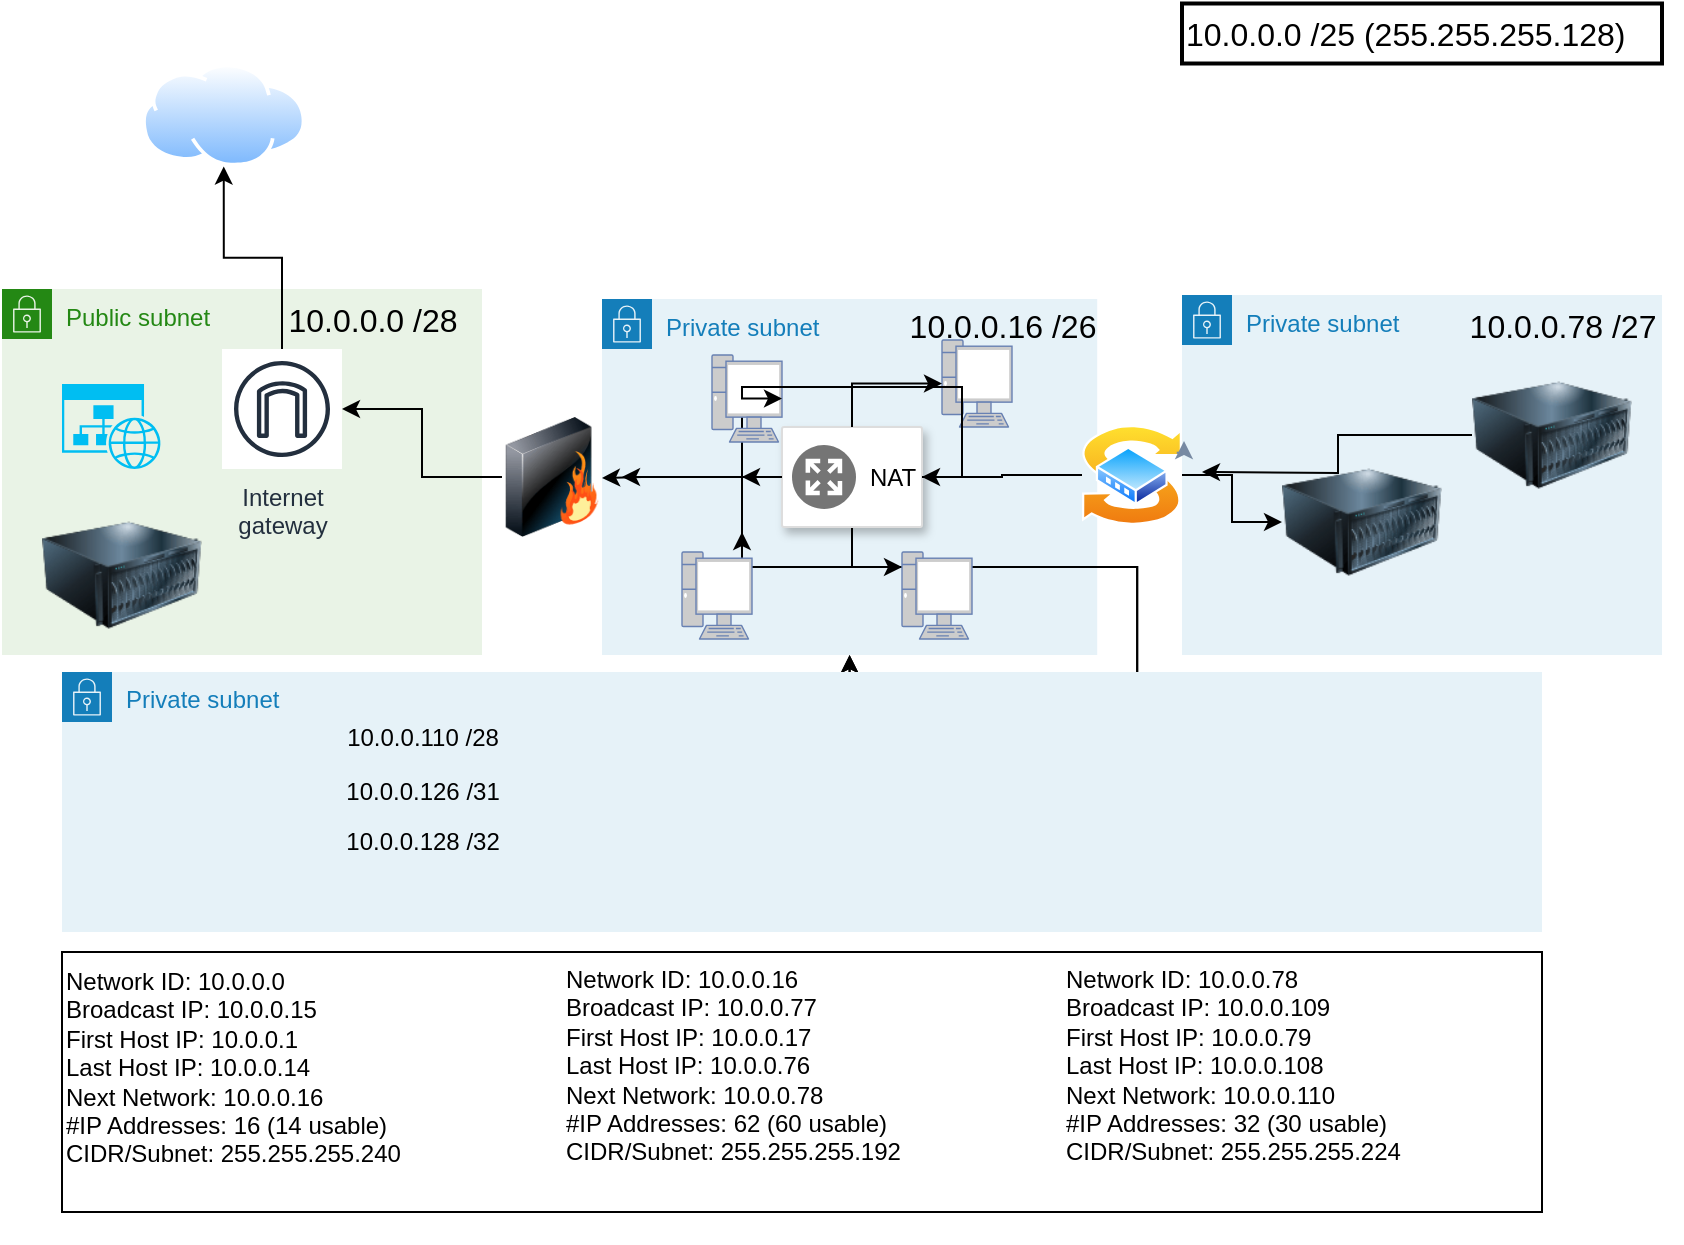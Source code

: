 <mxfile version="22.0.8" type="device">
  <diagram name="Page-1" id="WL5W1BZb5OcV6VFIinlh">
    <mxGraphModel dx="1434" dy="782" grid="1" gridSize="10" guides="1" tooltips="1" connect="1" arrows="1" fold="1" page="1" pageScale="1" pageWidth="850" pageHeight="1100" math="0" shadow="0">
      <root>
        <mxCell id="0" />
        <mxCell id="1" parent="0" />
        <mxCell id="qdGadfVMmMvmhLRLZwXe-2" value="Private subnet" style="points=[[0,0],[0.25,0],[0.5,0],[0.75,0],[1,0],[1,0.25],[1,0.5],[1,0.75],[1,1],[0.75,1],[0.5,1],[0.25,1],[0,1],[0,0.75],[0,0.5],[0,0.25]];outlineConnect=0;gradientColor=none;html=1;whiteSpace=wrap;fontSize=12;fontStyle=0;container=1;pointerEvents=0;collapsible=0;recursiveResize=0;shape=mxgraph.aws4.group;grIcon=mxgraph.aws4.group_security_group;grStroke=0;strokeColor=#147EBA;fillColor=#E6F2F8;verticalAlign=top;align=left;spacingLeft=30;fontColor=#147EBA;dashed=0;" parent="1" vertex="1">
          <mxGeometry x="310" y="153.5" width="247.61" height="178" as="geometry" />
        </mxCell>
        <mxCell id="BDSfAUAeIXNuUzZKEi_P-21" style="edgeStyle=orthogonalEdgeStyle;rounded=0;orthogonalLoop=1;jettySize=auto;html=1;" edge="1" parent="qdGadfVMmMvmhLRLZwXe-2" source="qdGadfVMmMvmhLRLZwXe-59">
          <mxGeometry relative="1" as="geometry">
            <mxPoint x="10" y="89" as="targetPoint" />
          </mxGeometry>
        </mxCell>
        <mxCell id="BDSfAUAeIXNuUzZKEi_P-22" style="edgeStyle=orthogonalEdgeStyle;rounded=0;orthogonalLoop=1;jettySize=auto;html=1;" edge="1" parent="qdGadfVMmMvmhLRLZwXe-2" source="qdGadfVMmMvmhLRLZwXe-59" target="BDSfAUAeIXNuUzZKEi_P-7">
          <mxGeometry relative="1" as="geometry">
            <Array as="points">
              <mxPoint x="125" y="134" />
            </Array>
          </mxGeometry>
        </mxCell>
        <mxCell id="BDSfAUAeIXNuUzZKEi_P-25" style="edgeStyle=orthogonalEdgeStyle;rounded=0;orthogonalLoop=1;jettySize=auto;html=1;" edge="1" parent="qdGadfVMmMvmhLRLZwXe-2" source="qdGadfVMmMvmhLRLZwXe-59">
          <mxGeometry relative="1" as="geometry">
            <mxPoint x="70" y="116.5" as="targetPoint" />
          </mxGeometry>
        </mxCell>
        <mxCell id="BDSfAUAeIXNuUzZKEi_P-29" style="edgeStyle=orthogonalEdgeStyle;rounded=0;orthogonalLoop=1;jettySize=auto;html=1;" edge="1" parent="qdGadfVMmMvmhLRLZwXe-2" source="qdGadfVMmMvmhLRLZwXe-59" target="qdGadfVMmMvmhLRLZwXe-2">
          <mxGeometry relative="1" as="geometry" />
        </mxCell>
        <mxCell id="BDSfAUAeIXNuUzZKEi_P-30" style="edgeStyle=orthogonalEdgeStyle;rounded=0;orthogonalLoop=1;jettySize=auto;html=1;" edge="1" parent="qdGadfVMmMvmhLRLZwXe-2" source="qdGadfVMmMvmhLRLZwXe-59" target="qdGadfVMmMvmhLRLZwXe-2">
          <mxGeometry relative="1" as="geometry" />
        </mxCell>
        <mxCell id="qdGadfVMmMvmhLRLZwXe-59" value="" style="strokeColor=#dddddd;shadow=1;strokeWidth=1;rounded=1;absoluteArcSize=1;arcSize=2;" parent="qdGadfVMmMvmhLRLZwXe-2" vertex="1">
          <mxGeometry x="90" y="64" width="70" height="50" as="geometry" />
        </mxCell>
        <mxCell id="qdGadfVMmMvmhLRLZwXe-60" value="NAT" style="sketch=0;dashed=0;connectable=0;html=1;fillColor=#757575;strokeColor=none;shape=mxgraph.gcp2.nat;part=1;labelPosition=right;verticalLabelPosition=middle;align=left;verticalAlign=middle;spacingLeft=5;fontSize=12;" parent="qdGadfVMmMvmhLRLZwXe-59" vertex="1">
          <mxGeometry y="0.5" width="32" height="32" relative="1" as="geometry">
            <mxPoint x="5" y="-16" as="offset" />
          </mxGeometry>
        </mxCell>
        <mxCell id="BDSfAUAeIXNuUzZKEi_P-6" value="" style="fontColor=#0066CC;verticalAlign=top;verticalLabelPosition=bottom;labelPosition=center;align=center;html=1;outlineConnect=0;fillColor=#CCCCCC;strokeColor=#6881B3;gradientColor=none;gradientDirection=north;strokeWidth=2;shape=mxgraph.networks.pc;" vertex="1" parent="qdGadfVMmMvmhLRLZwXe-2">
          <mxGeometry x="55" y="28" width="35" height="43.5" as="geometry" />
        </mxCell>
        <mxCell id="BDSfAUAeIXNuUzZKEi_P-8" value="" style="fontColor=#0066CC;verticalAlign=top;verticalLabelPosition=bottom;labelPosition=center;align=center;html=1;outlineConnect=0;fillColor=#CCCCCC;strokeColor=#6881B3;gradientColor=none;gradientDirection=north;strokeWidth=2;shape=mxgraph.networks.pc;" vertex="1" parent="qdGadfVMmMvmhLRLZwXe-2">
          <mxGeometry x="170" y="20.5" width="35" height="43.5" as="geometry" />
        </mxCell>
        <mxCell id="BDSfAUAeIXNuUzZKEi_P-9" value="" style="fontColor=#0066CC;verticalAlign=top;verticalLabelPosition=bottom;labelPosition=center;align=center;html=1;outlineConnect=0;fillColor=#CCCCCC;strokeColor=#6881B3;gradientColor=none;gradientDirection=north;strokeWidth=2;shape=mxgraph.networks.pc;" vertex="1" parent="qdGadfVMmMvmhLRLZwXe-2">
          <mxGeometry x="40" y="126.5" width="35" height="43.5" as="geometry" />
        </mxCell>
        <mxCell id="BDSfAUAeIXNuUzZKEi_P-7" value="" style="fontColor=#0066CC;verticalAlign=top;verticalLabelPosition=bottom;labelPosition=center;align=center;html=1;outlineConnect=0;fillColor=#CCCCCC;strokeColor=#6881B3;gradientColor=none;gradientDirection=north;strokeWidth=2;shape=mxgraph.networks.pc;" vertex="1" parent="qdGadfVMmMvmhLRLZwXe-2">
          <mxGeometry x="150" y="126.5" width="35" height="43.5" as="geometry" />
        </mxCell>
        <mxCell id="BDSfAUAeIXNuUzZKEi_P-5" value="" style="edgeStyle=orthogonalEdgeStyle;rounded=0;orthogonalLoop=1;jettySize=auto;html=1;" edge="1" parent="qdGadfVMmMvmhLRLZwXe-2" source="qdGadfVMmMvmhLRLZwXe-59">
          <mxGeometry relative="1" as="geometry">
            <mxPoint x="70" y="89" as="targetPoint" />
          </mxGeometry>
        </mxCell>
        <mxCell id="BDSfAUAeIXNuUzZKEi_P-28" style="edgeStyle=orthogonalEdgeStyle;rounded=0;orthogonalLoop=1;jettySize=auto;html=1;entryX=1;entryY=0.5;entryDx=0;entryDy=0;entryPerimeter=0;" edge="1" parent="qdGadfVMmMvmhLRLZwXe-2" source="qdGadfVMmMvmhLRLZwXe-59" target="BDSfAUAeIXNuUzZKEi_P-6">
          <mxGeometry relative="1" as="geometry" />
        </mxCell>
        <mxCell id="BDSfAUAeIXNuUzZKEi_P-31" style="edgeStyle=orthogonalEdgeStyle;rounded=0;orthogonalLoop=1;jettySize=auto;html=1;entryX=0;entryY=0.5;entryDx=0;entryDy=0;entryPerimeter=0;" edge="1" parent="qdGadfVMmMvmhLRLZwXe-2" source="qdGadfVMmMvmhLRLZwXe-59" target="BDSfAUAeIXNuUzZKEi_P-8">
          <mxGeometry relative="1" as="geometry">
            <Array as="points">
              <mxPoint x="180" y="89" />
              <mxPoint x="180" y="44" />
              <mxPoint x="125" y="44" />
              <mxPoint x="125" y="42" />
            </Array>
          </mxGeometry>
        </mxCell>
        <mxCell id="qdGadfVMmMvmhLRLZwXe-125" style="edgeStyle=orthogonalEdgeStyle;rounded=0;orthogonalLoop=1;jettySize=auto;html=1;strokeColor=#FFFFFF;fontColor=#46495D;fillColor=#B2C9AB;shape=link;strokeWidth=2;width=133;" parent="1" source="qdGadfVMmMvmhLRLZwXe-3" edge="1">
          <mxGeometry relative="1" as="geometry">
            <mxPoint x="130" y="100" as="targetPoint" />
          </mxGeometry>
        </mxCell>
        <mxCell id="qdGadfVMmMvmhLRLZwXe-128" style="edgeStyle=orthogonalEdgeStyle;rounded=0;orthogonalLoop=1;jettySize=auto;html=1;strokeColor=none;fontColor=#46495D;fillColor=#B2C9AB;entryX=-0.049;entryY=0.194;entryDx=0;entryDy=0;entryPerimeter=0;" parent="1" source="qdGadfVMmMvmhLRLZwXe-3" target="qdGadfVMmMvmhLRLZwXe-64" edge="1">
          <mxGeometry relative="1" as="geometry">
            <mxPoint x="190" y="80" as="targetPoint" />
            <Array as="points">
              <mxPoint x="130" y="90" />
            </Array>
          </mxGeometry>
        </mxCell>
        <mxCell id="qdGadfVMmMvmhLRLZwXe-3" value="Public subnet" style="points=[[0,0],[0.25,0],[0.5,0],[0.75,0],[1,0],[1,0.25],[1,0.5],[1,0.75],[1,1],[0.75,1],[0.5,1],[0.25,1],[0,1],[0,0.75],[0,0.5],[0,0.25]];outlineConnect=0;gradientColor=none;html=1;whiteSpace=wrap;fontSize=12;fontStyle=0;container=1;pointerEvents=0;collapsible=0;recursiveResize=0;shape=mxgraph.aws4.group;grIcon=mxgraph.aws4.group_security_group;grStroke=0;strokeColor=#248814;fillColor=#E9F3E6;verticalAlign=top;align=left;spacingLeft=30;fontColor=#248814;dashed=0;" parent="1" vertex="1">
          <mxGeometry x="10" y="148.5" width="240" height="183" as="geometry" />
        </mxCell>
        <mxCell id="qdGadfVMmMvmhLRLZwXe-39" value="10.0.0.0 /28" style="text;html=1;align=center;verticalAlign=middle;resizable=0;points=[];autosize=1;strokeColor=none;fillColor=none;fontSize=16;" parent="qdGadfVMmMvmhLRLZwXe-3" vertex="1">
          <mxGeometry x="130" width="110" height="30" as="geometry" />
        </mxCell>
        <mxCell id="qdGadfVMmMvmhLRLZwXe-57" value="Internet&#xa;gateway" style="sketch=0;outlineConnect=0;fontColor=#232F3E;gradientColor=none;strokeColor=#232F3E;fillColor=#ffffff;dashed=0;verticalLabelPosition=bottom;verticalAlign=top;align=center;html=1;fontSize=12;fontStyle=0;aspect=fixed;shape=mxgraph.aws4.resourceIcon;resIcon=mxgraph.aws4.internet_gateway;" parent="qdGadfVMmMvmhLRLZwXe-3" vertex="1">
          <mxGeometry x="110" y="30" width="60" height="60" as="geometry" />
        </mxCell>
        <mxCell id="qdGadfVMmMvmhLRLZwXe-78" value="" style="verticalLabelPosition=bottom;html=1;verticalAlign=top;align=center;strokeColor=none;fillColor=#00BEF2;shape=mxgraph.azure.website_generic;pointerEvents=1;" parent="qdGadfVMmMvmhLRLZwXe-3" vertex="1">
          <mxGeometry x="30" y="47.5" width="50" height="42.5" as="geometry" />
        </mxCell>
        <mxCell id="qdGadfVMmMvmhLRLZwXe-79" value="" style="image;html=1;image=img/lib/clip_art/computers/Server_128x128.png" parent="qdGadfVMmMvmhLRLZwXe-3" vertex="1">
          <mxGeometry x="20" y="103" width="80" height="80" as="geometry" />
        </mxCell>
        <mxCell id="qdGadfVMmMvmhLRLZwXe-43" value="10.0.0.0 /25 (255.255.255.128)&lt;br style=&quot;font-size: 16px;&quot;&gt;" style="text;html=1;align=left;verticalAlign=middle;resizable=0;points=[];autosize=1;strokeColor=default;fillColor=none;fontSize=16;strokeWidth=2;" parent="1" vertex="1">
          <mxGeometry x="600" y="5.75" width="240" height="30" as="geometry" />
        </mxCell>
        <mxCell id="qdGadfVMmMvmhLRLZwXe-47" value="Private subnet" style="points=[[0,0],[0.25,0],[0.5,0],[0.75,0],[1,0],[1,0.25],[1,0.5],[1,0.75],[1,1],[0.75,1],[0.5,1],[0.25,1],[0,1],[0,0.75],[0,0.5],[0,0.25]];outlineConnect=0;gradientColor=none;html=1;whiteSpace=wrap;fontSize=12;fontStyle=0;container=1;pointerEvents=0;collapsible=0;recursiveResize=0;shape=mxgraph.aws4.group;grIcon=mxgraph.aws4.group_security_group;grStroke=0;strokeColor=#147EBA;fillColor=#E6F2F8;verticalAlign=top;align=left;spacingLeft=30;fontColor=#147EBA;dashed=0;" parent="1" vertex="1">
          <mxGeometry x="40" y="340" width="740" height="130" as="geometry" />
        </mxCell>
        <mxCell id="qdGadfVMmMvmhLRLZwXe-90" value="10.0.0.126 /31" style="text;html=1;align=center;verticalAlign=middle;resizable=0;points=[];autosize=1;strokeColor=none;fillColor=none;" parent="qdGadfVMmMvmhLRLZwXe-47" vertex="1">
          <mxGeometry x="130" y="45" width="100" height="30" as="geometry" />
        </mxCell>
        <mxCell id="qdGadfVMmMvmhLRLZwXe-56" value="10.0.0.110 /28" style="text;html=1;align=center;verticalAlign=middle;resizable=0;points=[];autosize=1;strokeColor=none;fillColor=none;" parent="qdGadfVMmMvmhLRLZwXe-47" vertex="1">
          <mxGeometry x="130" y="18" width="100" height="30" as="geometry" />
        </mxCell>
        <mxCell id="qdGadfVMmMvmhLRLZwXe-91" value="10.0.0.128 /32" style="text;html=1;align=center;verticalAlign=middle;resizable=0;points=[];autosize=1;strokeColor=none;fillColor=none;" parent="qdGadfVMmMvmhLRLZwXe-47" vertex="1">
          <mxGeometry x="130" y="70" width="100" height="30" as="geometry" />
        </mxCell>
        <mxCell id="qdGadfVMmMvmhLRLZwXe-51" value="" style="rounded=0;whiteSpace=wrap;html=1;" parent="1" vertex="1">
          <mxGeometry x="40" y="480" width="740" height="130" as="geometry" />
        </mxCell>
        <mxCell id="qdGadfVMmMvmhLRLZwXe-52" value="&#xa;Network ID: 10.0.0.0&lt;br&gt;Broadcast IP: 10.0.0.15&lt;br&gt;First Host IP: 10.0.0.1&lt;br&gt;Last Host IP: 10.0.0.14&lt;br&gt;Next Network: 10.0.0.16&lt;br&gt;#IP Addresses: 16 (14 usable)&lt;br&gt;&lt;div&gt;CIDR/Subnet: 255.255.255.240&lt;/div&gt;&#xa;&#xa;" style="text;html=1;align=left;verticalAlign=middle;resizable=0;points=[];autosize=1;strokeColor=none;fillColor=none;labelPosition=center;verticalLabelPosition=middle;" parent="1" vertex="1">
          <mxGeometry x="40" y="465" width="190" height="160" as="geometry" />
        </mxCell>
        <mxCell id="qdGadfVMmMvmhLRLZwXe-54" value="Network ID: 10.0.0.16&lt;br&gt;Broadcast IP: 10.0.0.77&lt;br&gt;First Host IP: 10.0.0.17&lt;br&gt;Last Host IP: 10.0.0.76&lt;br&gt;Next Network: 10.0.0.78&lt;br&gt;#IP Addresses: 62 (60 usable)&lt;br&gt;CIDR/Subnet: 255.255.255.192" style="text;html=1;align=left;verticalAlign=top;resizable=0;points=[];autosize=1;strokeColor=none;fillColor=none;" parent="1" vertex="1">
          <mxGeometry x="290" y="480" width="190" height="110" as="geometry" />
        </mxCell>
        <mxCell id="qdGadfVMmMvmhLRLZwXe-55" value="Network ID: 10.0.0.78&lt;br&gt;Broadcast IP: 10.0.0.109&lt;br&gt;First Host IP: 10.0.0.79&lt;br&gt;Last Host IP: 10.0.0.108&lt;br&gt;Next Network: 10.0.0.110&lt;br&gt;#IP Addresses: 32 (30 usable)&lt;br&gt;CIDR/Subnet: 255.255.255.224" style="text;html=1;align=left;verticalAlign=top;resizable=0;points=[];autosize=1;strokeColor=none;fillColor=none;" parent="1" vertex="1">
          <mxGeometry x="540" y="480" width="190" height="110" as="geometry" />
        </mxCell>
        <mxCell id="qdGadfVMmMvmhLRLZwXe-64" value="" style="image;aspect=fixed;perimeter=ellipsePerimeter;html=1;align=center;shadow=0;dashed=0;spacingTop=3;image=img/lib/active_directory/internet_cloud.svg;fontSize=15;rotation=0;direction=east;" parent="1" vertex="1">
          <mxGeometry x="80" y="35.75" width="81.74" height="51.5" as="geometry" />
        </mxCell>
        <mxCell id="qdGadfVMmMvmhLRLZwXe-41" value="10.0.0.16 /26" style="text;html=1;align=center;verticalAlign=middle;resizable=0;points=[];autosize=1;strokeColor=none;fillColor=none;fontSize=16;" parent="1" vertex="1">
          <mxGeometry x="450" y="151.5" width="120" height="30" as="geometry" />
        </mxCell>
        <mxCell id="qdGadfVMmMvmhLRLZwXe-1" value="Private subnet" style="points=[[0,0],[0.25,0],[0.5,0],[0.75,0],[1,0],[1,0.25],[1,0.5],[1,0.75],[1,1],[0.75,1],[0.5,1],[0.25,1],[0,1],[0,0.75],[0,0.5],[0,0.25]];outlineConnect=0;gradientColor=none;html=1;whiteSpace=wrap;fontSize=12;fontStyle=0;container=1;pointerEvents=0;collapsible=0;recursiveResize=0;shape=mxgraph.aws4.group;grIcon=mxgraph.aws4.group_security_group;grStroke=0;strokeColor=#147EBA;fillColor=#E6F2F8;verticalAlign=top;align=left;spacingLeft=30;fontColor=#147EBA;dashed=0;" parent="1" vertex="1">
          <mxGeometry x="600" y="151.5" width="240" height="180" as="geometry" />
        </mxCell>
        <mxCell id="qdGadfVMmMvmhLRLZwXe-45" value="10.0.0.78 /27" style="text;html=1;align=center;verticalAlign=middle;resizable=0;points=[];autosize=1;strokeColor=none;fillColor=none;fontSize=16;" parent="qdGadfVMmMvmhLRLZwXe-1" vertex="1">
          <mxGeometry x="130" width="120" height="30" as="geometry" />
        </mxCell>
        <mxCell id="BDSfAUAeIXNuUzZKEi_P-11" value="" style="image;html=1;image=img/lib/clip_art/computers/Server_128x128.png" vertex="1" parent="qdGadfVMmMvmhLRLZwXe-1">
          <mxGeometry x="50" y="73.5" width="80" height="80" as="geometry" />
        </mxCell>
        <mxCell id="BDSfAUAeIXNuUzZKEi_P-20" style="edgeStyle=orthogonalEdgeStyle;rounded=0;orthogonalLoop=1;jettySize=auto;html=1;" edge="1" parent="qdGadfVMmMvmhLRLZwXe-1" source="BDSfAUAeIXNuUzZKEi_P-12">
          <mxGeometry relative="1" as="geometry">
            <mxPoint x="10" y="88.5" as="targetPoint" />
          </mxGeometry>
        </mxCell>
        <mxCell id="BDSfAUAeIXNuUzZKEi_P-12" value="" style="image;html=1;image=img/lib/clip_art/computers/Server_128x128.png" vertex="1" parent="qdGadfVMmMvmhLRLZwXe-1">
          <mxGeometry x="145" y="30" width="80" height="80" as="geometry" />
        </mxCell>
        <mxCell id="BDSfAUAeIXNuUzZKEi_P-15" value="" style="edgeStyle=orthogonalEdgeStyle;rounded=0;orthogonalLoop=1;jettySize=auto;html=1;" edge="1" parent="1" source="qdGadfVMmMvmhLRLZwXe-119" target="BDSfAUAeIXNuUzZKEi_P-11">
          <mxGeometry relative="1" as="geometry" />
        </mxCell>
        <mxCell id="BDSfAUAeIXNuUzZKEi_P-17" value="" style="edgeStyle=orthogonalEdgeStyle;rounded=0;orthogonalLoop=1;jettySize=auto;html=1;entryX=1;entryY=0.5;entryDx=0;entryDy=0;" edge="1" parent="1" source="qdGadfVMmMvmhLRLZwXe-119" target="qdGadfVMmMvmhLRLZwXe-59">
          <mxGeometry relative="1" as="geometry" />
        </mxCell>
        <mxCell id="qdGadfVMmMvmhLRLZwXe-119" value="" style="image;aspect=fixed;perimeter=ellipsePerimeter;html=1;align=center;shadow=0;dashed=0;spacingTop=3;image=img/lib/active_directory/switch.svg;strokeColor=#788AA3;fontColor=#46495D;fillColor=#B2C9AB;" parent="1" vertex="1">
          <mxGeometry x="550" y="216.5" width="50" height="50" as="geometry" />
        </mxCell>
        <mxCell id="qdGadfVMmMvmhLRLZwXe-134" style="edgeStyle=orthogonalEdgeStyle;rounded=0;orthogonalLoop=1;jettySize=auto;html=1;exitX=1;exitY=0.25;exitDx=0;exitDy=0;entryX=1.02;entryY=0.16;entryDx=0;entryDy=0;entryPerimeter=0;strokeColor=#788AA3;fontColor=#46495D;fillColor=#B2C9AB;" parent="1" source="qdGadfVMmMvmhLRLZwXe-119" target="qdGadfVMmMvmhLRLZwXe-119" edge="1">
          <mxGeometry relative="1" as="geometry" />
        </mxCell>
        <mxCell id="BDSfAUAeIXNuUzZKEi_P-4" value="" style="edgeStyle=orthogonalEdgeStyle;rounded=0;orthogonalLoop=1;jettySize=auto;html=1;" edge="1" parent="1" source="BDSfAUAeIXNuUzZKEi_P-19" target="qdGadfVMmMvmhLRLZwXe-57">
          <mxGeometry relative="1" as="geometry" />
        </mxCell>
        <mxCell id="BDSfAUAeIXNuUzZKEi_P-13" style="edgeStyle=orthogonalEdgeStyle;rounded=0;orthogonalLoop=1;jettySize=auto;html=1;entryX=0.5;entryY=1;entryDx=0;entryDy=0;" edge="1" parent="1" source="qdGadfVMmMvmhLRLZwXe-57" target="qdGadfVMmMvmhLRLZwXe-64">
          <mxGeometry relative="1" as="geometry" />
        </mxCell>
        <mxCell id="BDSfAUAeIXNuUzZKEi_P-18" value="" style="edgeStyle=orthogonalEdgeStyle;rounded=0;orthogonalLoop=1;jettySize=auto;html=1;" edge="1" parent="1" target="BDSfAUAeIXNuUzZKEi_P-19">
          <mxGeometry relative="1" as="geometry">
            <mxPoint x="330" y="242.5" as="sourcePoint" />
            <mxPoint x="180" y="209" as="targetPoint" />
          </mxGeometry>
        </mxCell>
        <mxCell id="BDSfAUAeIXNuUzZKEi_P-19" value="" style="image;html=1;image=img/lib/clip_art/networking/Firewall_128x128.png" vertex="1" parent="1">
          <mxGeometry x="260" y="212.5" width="50" height="60" as="geometry" />
        </mxCell>
      </root>
    </mxGraphModel>
  </diagram>
</mxfile>
